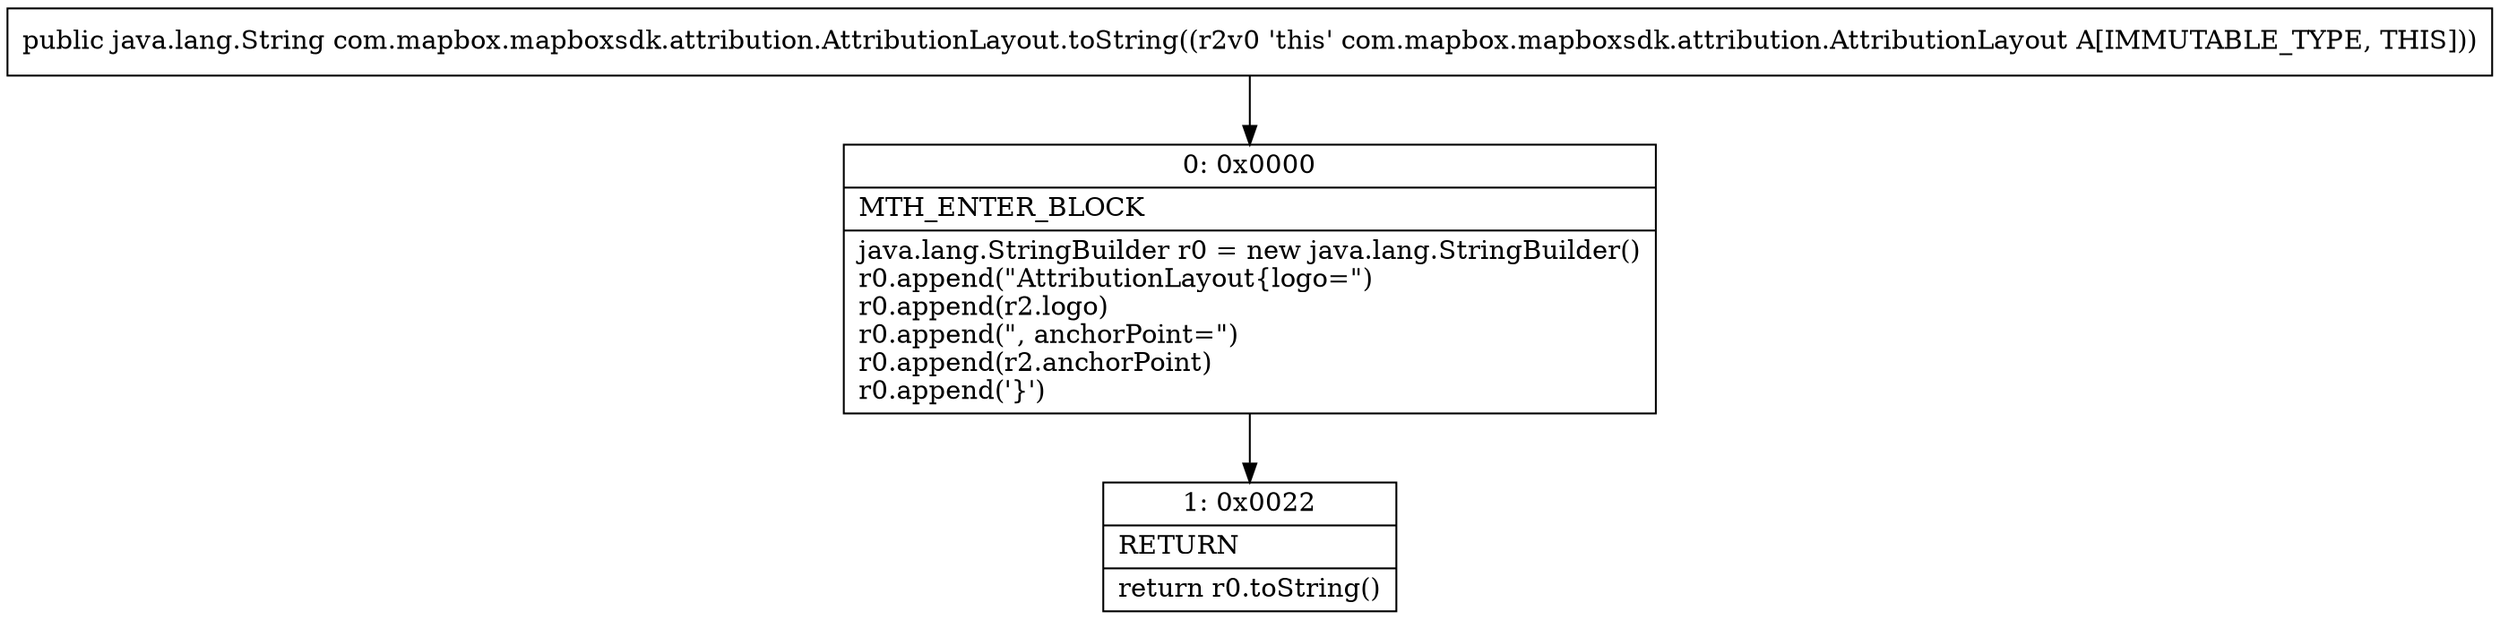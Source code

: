 digraph "CFG forcom.mapbox.mapboxsdk.attribution.AttributionLayout.toString()Ljava\/lang\/String;" {
Node_0 [shape=record,label="{0\:\ 0x0000|MTH_ENTER_BLOCK\l|java.lang.StringBuilder r0 = new java.lang.StringBuilder()\lr0.append(\"AttributionLayout\{logo=\")\lr0.append(r2.logo)\lr0.append(\", anchorPoint=\")\lr0.append(r2.anchorPoint)\lr0.append('\}')\l}"];
Node_1 [shape=record,label="{1\:\ 0x0022|RETURN\l|return r0.toString()\l}"];
MethodNode[shape=record,label="{public java.lang.String com.mapbox.mapboxsdk.attribution.AttributionLayout.toString((r2v0 'this' com.mapbox.mapboxsdk.attribution.AttributionLayout A[IMMUTABLE_TYPE, THIS])) }"];
MethodNode -> Node_0;
Node_0 -> Node_1;
}


